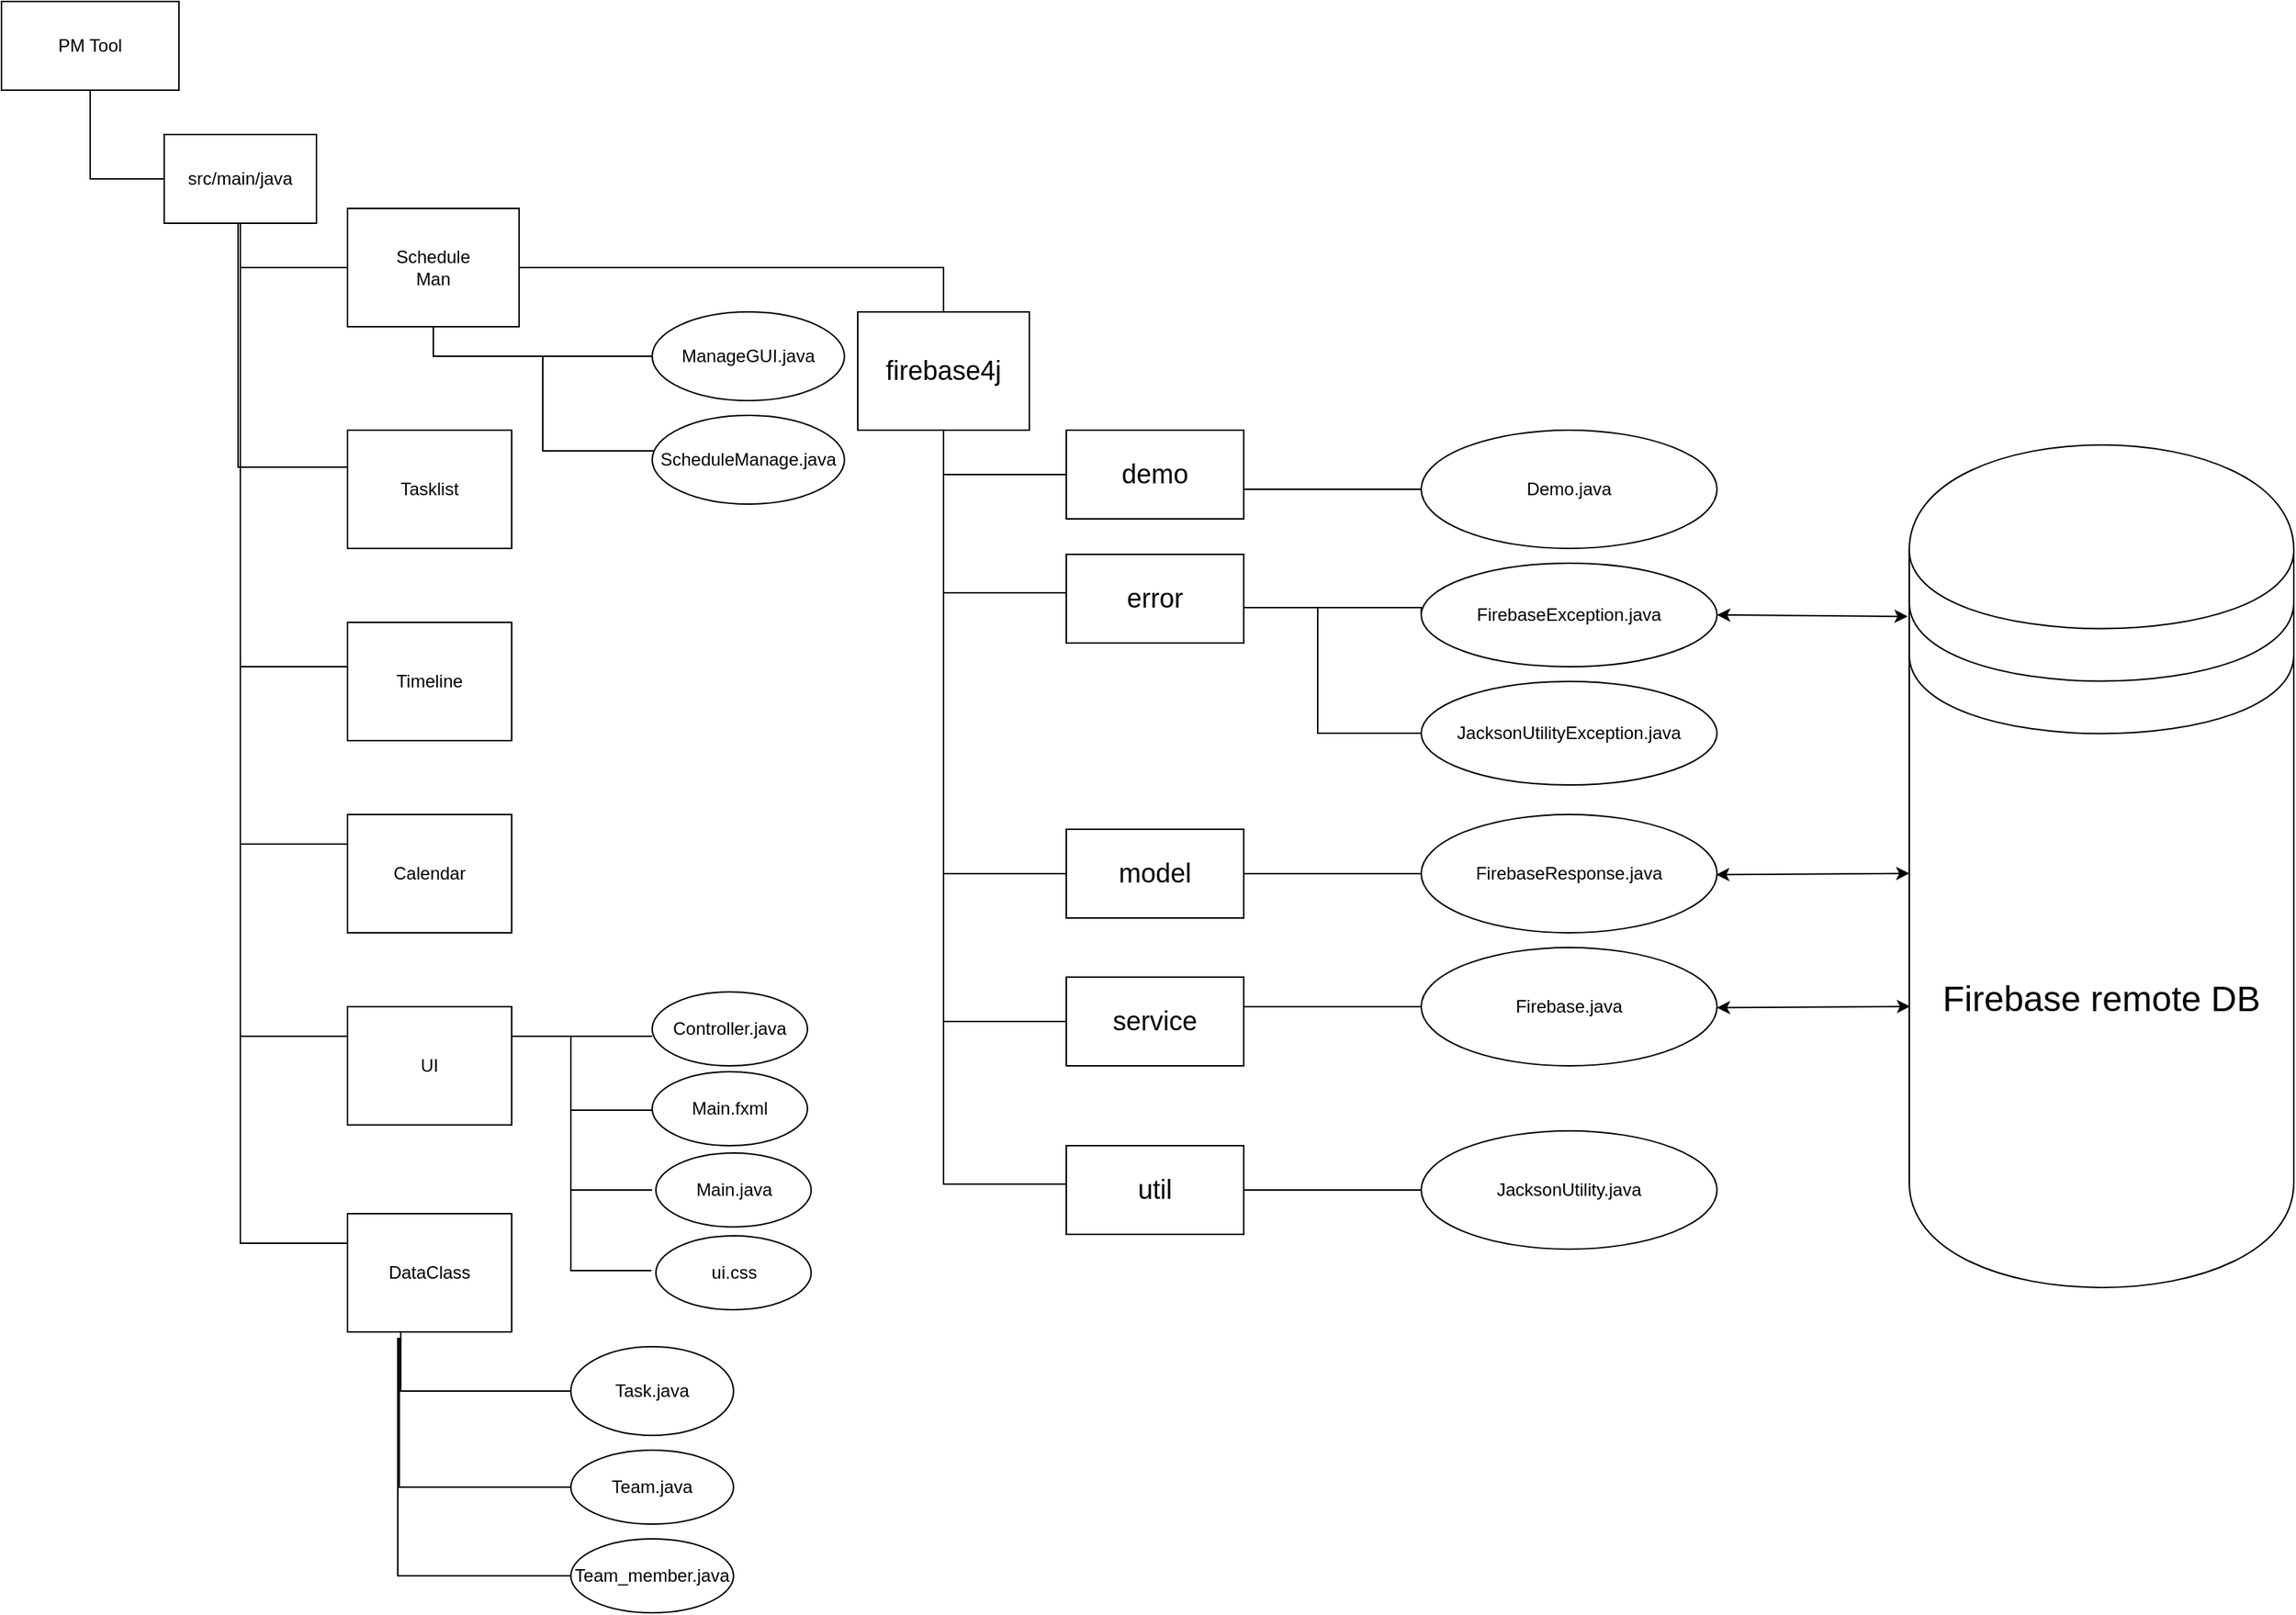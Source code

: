 <mxfile version="10.6.8" type="device"><diagram id="3vuWPXfmFvKKaQZAQbfF" name="Page-1"><mxGraphModel dx="648" dy="1559" grid="1" gridSize="10" guides="1" tooltips="1" connect="1" arrows="1" fold="1" page="1" pageScale="1" pageWidth="827" pageHeight="1169" math="0" shadow="0"><root><mxCell id="0"/><mxCell id="1" parent="0"/><UserObject label="PM Tool" treeRoot="1" id="nsJVP7CZzaW6RsE4HYYB-5"><mxCell style="whiteSpace=wrap;html=1;align=center;treeFolding=1;container=1;recursiveResize=0;" parent="1" vertex="1"><mxGeometry x="190" y="-250" width="120" height="60" as="geometry"/></mxCell></UserObject><mxCell id="nsJVP7CZzaW6RsE4HYYB-6" value="src/main/java" style="whiteSpace=wrap;html=1;align=center;verticalAlign=middle;container=1;recursiveResize=0;treeFolding=1;" parent="1" vertex="1"><mxGeometry x="300" y="-160" width="103" height="60" as="geometry"/></mxCell><mxCell id="nsJVP7CZzaW6RsE4HYYB-7" value="" style="edgeStyle=elbowEdgeStyle;elbow=vertical;startArrow=none;endArrow=none;rounded=0;exitX=0.5;exitY=1;exitDx=0;exitDy=0;" parent="1" source="nsJVP7CZzaW6RsE4HYYB-5" edge="1"><mxGeometry relative="1" as="geometry"><mxPoint x="310" y="80" as="sourcePoint"/><mxPoint x="300" y="-130" as="targetPoint"/><Array as="points"><mxPoint x="260" y="-130"/></Array></mxGeometry></mxCell><mxCell id="nsJVP7CZzaW6RsE4HYYB-8" value="Schedule&lt;br&gt;Man" style="whiteSpace=wrap;html=1;align=center;verticalAlign=middle;container=1;recursiveResize=0;treeFolding=1;" parent="1" vertex="1"><mxGeometry x="424" y="-110" width="116" height="80" as="geometry"/></mxCell><mxCell id="nsJVP7CZzaW6RsE4HYYB-9" value="" style="edgeStyle=elbowEdgeStyle;elbow=vertical;startArrow=none;endArrow=none;rounded=0;exitX=0.5;exitY=1;exitDx=0;exitDy=0;" parent="1" source="nsJVP7CZzaW6RsE4HYYB-6" edge="1"><mxGeometry relative="1" as="geometry"><mxPoint x="403" y="-160" as="sourcePoint"/><mxPoint x="424" y="-70" as="targetPoint"/><Array as="points"><mxPoint x="390" y="-70"/></Array></mxGeometry></mxCell><mxCell id="nsJVP7CZzaW6RsE4HYYB-10" value="Tasklist" style="whiteSpace=wrap;html=1;align=center;verticalAlign=middle;container=1;recursiveResize=0;treeFolding=1;" parent="1" vertex="1"><mxGeometry x="424" y="40" width="111" height="80" as="geometry"/></mxCell><mxCell id="nsJVP7CZzaW6RsE4HYYB-13" value="" style="edgeStyle=elbowEdgeStyle;elbow=vertical;startArrow=none;endArrow=none;rounded=0;entryX=0;entryY=0.5;entryDx=0;entryDy=0;" parent="1" target="nsJVP7CZzaW6RsE4HYYB-10" edge="1"><mxGeometry relative="1" as="geometry"><mxPoint x="350" y="-100" as="sourcePoint"/><mxPoint x="403" y="-10" as="targetPoint"/><Array as="points"><mxPoint x="360" y="65"/></Array></mxGeometry></mxCell><mxCell id="nsJVP7CZzaW6RsE4HYYB-19" value="Timeline" style="whiteSpace=wrap;html=1;align=center;verticalAlign=middle;container=1;recursiveResize=0;treeFolding=1;" parent="1" vertex="1"><mxGeometry x="424" y="170" width="111" height="80" as="geometry"/></mxCell><mxCell id="nsJVP7CZzaW6RsE4HYYB-20" value="Calendar" style="whiteSpace=wrap;html=1;align=center;verticalAlign=middle;container=1;recursiveResize=0;treeFolding=1;" parent="1" vertex="1"><mxGeometry x="424" y="300" width="111" height="80" as="geometry"/></mxCell><mxCell id="nsJVP7CZzaW6RsE4HYYB-21" value="UI" style="whiteSpace=wrap;html=1;align=center;verticalAlign=middle;container=1;recursiveResize=0;treeFolding=1;" parent="1" vertex="1"><mxGeometry x="424" y="430" width="111" height="80" as="geometry"/></mxCell><mxCell id="nsJVP7CZzaW6RsE4HYYB-22" value="" style="edgeStyle=elbowEdgeStyle;elbow=vertical;startArrow=none;endArrow=none;rounded=0;exitX=0.5;exitY=1;exitDx=0;exitDy=0;" parent="1" source="nsJVP7CZzaW6RsE4HYYB-6" edge="1"><mxGeometry relative="1" as="geometry"><mxPoint x="352" y="170" as="sourcePoint"/><mxPoint x="424" y="200" as="targetPoint"/><Array as="points"><mxPoint x="390" y="200"/></Array></mxGeometry></mxCell><mxCell id="nsJVP7CZzaW6RsE4HYYB-23" value="" style="edgeStyle=elbowEdgeStyle;elbow=vertical;startArrow=none;endArrow=none;rounded=0;exitX=0.5;exitY=1;exitDx=0;exitDy=0;" parent="1" source="nsJVP7CZzaW6RsE4HYYB-6" edge="1"><mxGeometry relative="1" as="geometry"><mxPoint x="352" y="290" as="sourcePoint"/><mxPoint x="424" y="320" as="targetPoint"/><Array as="points"><mxPoint x="390" y="320"/></Array></mxGeometry></mxCell><mxCell id="nsJVP7CZzaW6RsE4HYYB-24" value="" style="edgeStyle=elbowEdgeStyle;elbow=vertical;startArrow=none;endArrow=none;rounded=0;exitX=0.5;exitY=1;exitDx=0;exitDy=0;" parent="1" source="nsJVP7CZzaW6RsE4HYYB-6" edge="1"><mxGeometry relative="1" as="geometry"><mxPoint x="352" y="420" as="sourcePoint"/><mxPoint x="424" y="450" as="targetPoint"/><Array as="points"><mxPoint x="390" y="450"/></Array></mxGeometry></mxCell><mxCell id="nsJVP7CZzaW6RsE4HYYB-25" value="DataClass" style="whiteSpace=wrap;html=1;align=center;verticalAlign=middle;container=1;recursiveResize=0;treeFolding=1;" parent="1" vertex="1"><mxGeometry x="424" y="570" width="111" height="80" as="geometry"/></mxCell><mxCell id="nsJVP7CZzaW6RsE4HYYB-26" value="" style="edgeStyle=elbowEdgeStyle;elbow=vertical;startArrow=none;endArrow=none;rounded=0;exitX=0.5;exitY=1;exitDx=0;exitDy=0;" parent="1" source="nsJVP7CZzaW6RsE4HYYB-6" edge="1"><mxGeometry relative="1" as="geometry"><mxPoint x="352" y="40" as="sourcePoint"/><mxPoint x="424" y="590" as="targetPoint"/><Array as="points"><mxPoint x="390" y="590"/></Array></mxGeometry></mxCell><mxCell id="nsJVP7CZzaW6RsE4HYYB-28" value="Task.java" style="ellipse;whiteSpace=wrap;html=1;" parent="1" vertex="1"><mxGeometry x="575" y="660" width="110" height="60" as="geometry"/></mxCell><mxCell id="nsJVP7CZzaW6RsE4HYYB-32" value="" style="edgeStyle=elbowEdgeStyle;elbow=vertical;startArrow=none;endArrow=none;rounded=0;entryX=0;entryY=0.5;entryDx=0;entryDy=0;" parent="1" target="nsJVP7CZzaW6RsE4HYYB-28" edge="1"><mxGeometry relative="1" as="geometry"><mxPoint x="460" y="650" as="sourcePoint"/><mxPoint x="514" y="740" as="targetPoint"/><Array as="points"><mxPoint x="510" y="690"/></Array></mxGeometry></mxCell><mxCell id="nsJVP7CZzaW6RsE4HYYB-33" value="Team.java" style="ellipse;whiteSpace=wrap;html=1;" parent="1" vertex="1"><mxGeometry x="575" y="730" width="110" height="50" as="geometry"/></mxCell><mxCell id="nsJVP7CZzaW6RsE4HYYB-34" value="Team_member.java" style="ellipse;whiteSpace=wrap;html=1;" parent="1" vertex="1"><mxGeometry x="575" y="790" width="110" height="50" as="geometry"/></mxCell><mxCell id="nsJVP7CZzaW6RsE4HYYB-35" value="" style="edgeStyle=elbowEdgeStyle;elbow=vertical;startArrow=none;endArrow=none;rounded=0;entryX=0;entryY=0.5;entryDx=0;entryDy=0;exitX=0.315;exitY=1.048;exitDx=0;exitDy=0;exitPerimeter=0;" parent="1" source="nsJVP7CZzaW6RsE4HYYB-25" edge="1" target="nsJVP7CZzaW6RsE4HYYB-33"><mxGeometry relative="1" as="geometry"><mxPoint x="460" y="750" as="sourcePoint"/><mxPoint x="570" y="790" as="targetPoint"/><Array as="points"><mxPoint x="520" y="755"/><mxPoint x="510" y="790"/></Array></mxGeometry></mxCell><mxCell id="nsJVP7CZzaW6RsE4HYYB-36" value="" style="edgeStyle=elbowEdgeStyle;elbow=vertical;startArrow=none;endArrow=none;rounded=0;entryX=0;entryY=0.5;entryDx=0;entryDy=0;" parent="1" edge="1" target="nsJVP7CZzaW6RsE4HYYB-34"><mxGeometry relative="1" as="geometry"><mxPoint x="458" y="654" as="sourcePoint"/><mxPoint x="570" y="890" as="targetPoint"/><Array as="points"><mxPoint x="530" y="815"/><mxPoint x="460" y="890"/><mxPoint x="510" y="890"/></Array></mxGeometry></mxCell><mxCell id="wB_-wA12NGlzdoSS_hij-1" value="" style="edgeStyle=elbowEdgeStyle;elbow=vertical;startArrow=none;endArrow=none;rounded=0;entryX=0.5;entryY=0;entryDx=0;entryDy=0;exitX=1;exitY=0.5;exitDx=0;exitDy=0;" edge="1" parent="1" source="nsJVP7CZzaW6RsE4HYYB-8" target="wB_-wA12NGlzdoSS_hij-2"><mxGeometry relative="1" as="geometry"><mxPoint x="560" y="-70" as="sourcePoint"/><mxPoint x="825.5" y="-55" as="targetPoint"/><Array as="points"><mxPoint x="590" y="-70"/><mxPoint x="535.5" y="-65"/></Array></mxGeometry></mxCell><mxCell id="wB_-wA12NGlzdoSS_hij-2" value="&lt;font style=&quot;font-size: 18px&quot;&gt;firebase4j&lt;/font&gt;&lt;br&gt;" style="whiteSpace=wrap;html=1;align=center;verticalAlign=middle;container=1;recursiveResize=0;treeFolding=1;" vertex="1" parent="1"><mxGeometry x="769" y="-40" width="116" height="80" as="geometry"/></mxCell><mxCell id="wB_-wA12NGlzdoSS_hij-3" value="" style="edgeStyle=elbowEdgeStyle;elbow=vertical;startArrow=none;endArrow=none;rounded=0;exitX=0.5;exitY=1;exitDx=0;exitDy=0;" edge="1" parent="1" target="wB_-wA12NGlzdoSS_hij-4"><mxGeometry relative="1" as="geometry"><mxPoint x="827" y="40" as="sourcePoint"/><mxPoint x="899" y="70" as="targetPoint"/><Array as="points"><mxPoint x="865" y="70"/></Array></mxGeometry></mxCell><mxCell id="wB_-wA12NGlzdoSS_hij-4" value="&lt;font style=&quot;font-size: 18px&quot;&gt;demo&lt;/font&gt;" style="rounded=0;whiteSpace=wrap;html=1;" vertex="1" parent="1"><mxGeometry x="910" y="40" width="120" height="60" as="geometry"/></mxCell><mxCell id="wB_-wA12NGlzdoSS_hij-5" value="&lt;font style=&quot;font-size: 18px&quot;&gt;util&lt;/font&gt;" style="rounded=0;whiteSpace=wrap;html=1;" vertex="1" parent="1"><mxGeometry x="910" y="524" width="120" height="60" as="geometry"/></mxCell><mxCell id="wB_-wA12NGlzdoSS_hij-6" value="&lt;font style=&quot;font-size: 18px&quot;&gt;service&lt;/font&gt;" style="rounded=0;whiteSpace=wrap;html=1;" vertex="1" parent="1"><mxGeometry x="910" y="410" width="120" height="60" as="geometry"/></mxCell><mxCell id="wB_-wA12NGlzdoSS_hij-7" value="&lt;font style=&quot;font-size: 18px&quot;&gt;error&lt;/font&gt;" style="rounded=0;whiteSpace=wrap;html=1;" vertex="1" parent="1"><mxGeometry x="910" y="124" width="120" height="60" as="geometry"/></mxCell><mxCell id="wB_-wA12NGlzdoSS_hij-8" value="&lt;font style=&quot;font-size: 18px&quot;&gt;model&lt;/font&gt;" style="rounded=0;whiteSpace=wrap;html=1;" vertex="1" parent="1"><mxGeometry x="910" y="310" width="120" height="60" as="geometry"/></mxCell><mxCell id="wB_-wA12NGlzdoSS_hij-9" value="" style="edgeStyle=elbowEdgeStyle;elbow=vertical;startArrow=none;endArrow=none;rounded=0;exitX=0.5;exitY=1;exitDx=0;exitDy=0;" edge="1" parent="1"><mxGeometry relative="1" as="geometry"><mxPoint x="827" y="40" as="sourcePoint"/><mxPoint x="910" y="150" as="targetPoint"/><Array as="points"><mxPoint x="840" y="150"/></Array></mxGeometry></mxCell><mxCell id="wB_-wA12NGlzdoSS_hij-10" value="" style="edgeStyle=elbowEdgeStyle;elbow=vertical;startArrow=none;endArrow=none;rounded=0;exitX=0.5;exitY=1;exitDx=0;exitDy=0;" edge="1" parent="1"><mxGeometry relative="1" as="geometry"><mxPoint x="827" y="40" as="sourcePoint"/><mxPoint x="910" y="70" as="targetPoint"/><Array as="points"><mxPoint x="865" y="70"/></Array></mxGeometry></mxCell><mxCell id="wB_-wA12NGlzdoSS_hij-12" value="" style="edgeStyle=elbowEdgeStyle;elbow=vertical;startArrow=none;endArrow=none;rounded=0;exitX=0.5;exitY=1;exitDx=0;exitDy=0;" edge="1" parent="1" source="wB_-wA12NGlzdoSS_hij-2"><mxGeometry relative="1" as="geometry"><mxPoint x="827" y="127" as="sourcePoint"/><mxPoint x="910" y="340" as="targetPoint"/><Array as="points"><mxPoint x="870" y="340"/><mxPoint x="830" y="350"/><mxPoint x="840" y="237"/></Array></mxGeometry></mxCell><mxCell id="wB_-wA12NGlzdoSS_hij-13" value="" style="edgeStyle=elbowEdgeStyle;elbow=vertical;startArrow=none;endArrow=none;rounded=0;exitX=0.5;exitY=1;exitDx=0;exitDy=0;entryX=0;entryY=0.5;entryDx=0;entryDy=0;" edge="1" parent="1" source="wB_-wA12NGlzdoSS_hij-2" target="wB_-wA12NGlzdoSS_hij-6"><mxGeometry relative="1" as="geometry"><mxPoint x="830" y="124" as="sourcePoint"/><mxPoint x="913" y="440" as="targetPoint"/><Array as="points"><mxPoint x="850" y="440"/><mxPoint x="870" y="370"/><mxPoint x="843" y="321"/></Array></mxGeometry></mxCell><mxCell id="wB_-wA12NGlzdoSS_hij-14" value="" style="edgeStyle=elbowEdgeStyle;elbow=vertical;startArrow=none;endArrow=none;rounded=0;exitX=0.5;exitY=1;exitDx=0;exitDy=0;entryX=0;entryY=0.5;entryDx=0;entryDy=0;" edge="1" parent="1" source="wB_-wA12NGlzdoSS_hij-2" target="wB_-wA12NGlzdoSS_hij-5"><mxGeometry relative="1" as="geometry"><mxPoint x="827" y="210" as="sourcePoint"/><mxPoint x="870" y="407" as="targetPoint"/><Array as="points"><mxPoint x="890" y="550"/></Array></mxGeometry></mxCell><mxCell id="wB_-wA12NGlzdoSS_hij-15" value="Demo.java" style="ellipse;whiteSpace=wrap;html=1;" vertex="1" parent="1"><mxGeometry x="1150" y="40" width="200" height="80" as="geometry"/></mxCell><mxCell id="wB_-wA12NGlzdoSS_hij-16" value="" style="edgeStyle=elbowEdgeStyle;elbow=vertical;startArrow=none;endArrow=none;rounded=0;exitX=1;exitY=0.5;exitDx=0;exitDy=0;" edge="1" parent="1" source="wB_-wA12NGlzdoSS_hij-4"><mxGeometry relative="1" as="geometry"><mxPoint x="1067" y="50" as="sourcePoint"/><mxPoint x="1150" y="80" as="targetPoint"/><Array as="points"><mxPoint x="1105" y="80"/></Array></mxGeometry></mxCell><mxCell id="wB_-wA12NGlzdoSS_hij-17" value="FirebaseException.java" style="ellipse;whiteSpace=wrap;html=1;" vertex="1" parent="1"><mxGeometry x="1150" y="130" width="200" height="70" as="geometry"/></mxCell><mxCell id="wB_-wA12NGlzdoSS_hij-18" value="JacksonUtilityException.java" style="ellipse;whiteSpace=wrap;html=1;" vertex="1" parent="1"><mxGeometry x="1150" y="210" width="200" height="70" as="geometry"/></mxCell><mxCell id="wB_-wA12NGlzdoSS_hij-19" value="" style="edgeStyle=elbowEdgeStyle;elbow=vertical;startArrow=none;endArrow=none;rounded=0;entryX=0;entryY=0.5;entryDx=0;entryDy=0;" edge="1" parent="1" target="wB_-wA12NGlzdoSS_hij-17"><mxGeometry relative="1" as="geometry"><mxPoint x="1030" y="154" as="sourcePoint"/><mxPoint x="1150" y="154" as="targetPoint"/><Array as="points"><mxPoint x="1110" y="160"/><mxPoint x="1090" y="165"/><mxPoint x="1110" y="154"/><mxPoint x="1105" y="158.5"/></Array></mxGeometry></mxCell><mxCell id="wB_-wA12NGlzdoSS_hij-20" value="" style="edgeStyle=elbowEdgeStyle;elbow=vertical;startArrow=none;endArrow=none;rounded=0;entryX=0;entryY=0.5;entryDx=0;entryDy=0;" edge="1" parent="1" target="wB_-wA12NGlzdoSS_hij-18"><mxGeometry relative="1" as="geometry"><mxPoint x="1080" y="160" as="sourcePoint"/><mxPoint x="1150" y="260" as="targetPoint"/><Array as="points"><mxPoint x="1090" y="245"/><mxPoint x="1080" y="160"/><mxPoint x="1080" y="245"/></Array></mxGeometry></mxCell><mxCell id="wB_-wA12NGlzdoSS_hij-21" value="" style="edgeStyle=elbowEdgeStyle;elbow=vertical;startArrow=none;endArrow=none;rounded=0;exitX=1;exitY=0.5;exitDx=0;exitDy=0;entryX=0;entryY=0.5;entryDx=0;entryDy=0;" edge="1" parent="1" source="wB_-wA12NGlzdoSS_hij-8" target="wB_-wA12NGlzdoSS_hij-22"><mxGeometry relative="1" as="geometry"><mxPoint x="1060" y="330" as="sourcePoint"/><mxPoint x="1140" y="336" as="targetPoint"/><Array as="points"/></mxGeometry></mxCell><mxCell id="wB_-wA12NGlzdoSS_hij-22" value="FirebaseResponse.java" style="ellipse;whiteSpace=wrap;html=1;" vertex="1" parent="1"><mxGeometry x="1150" y="300" width="200" height="80" as="geometry"/></mxCell><mxCell id="wB_-wA12NGlzdoSS_hij-26" value="" style="edgeStyle=elbowEdgeStyle;elbow=vertical;startArrow=none;endArrow=none;rounded=0;exitX=1;exitY=0.5;exitDx=0;exitDy=0;entryX=0;entryY=0.5;entryDx=0;entryDy=0;" edge="1" parent="1" target="wB_-wA12NGlzdoSS_hij-27"><mxGeometry relative="1" as="geometry"><mxPoint x="1030" y="430" as="sourcePoint"/><mxPoint x="1140" y="426" as="targetPoint"/><Array as="points"/></mxGeometry></mxCell><mxCell id="wB_-wA12NGlzdoSS_hij-27" value="Firebase.java" style="ellipse;whiteSpace=wrap;html=1;" vertex="1" parent="1"><mxGeometry x="1150" y="390" width="200" height="80" as="geometry"/></mxCell><mxCell id="wB_-wA12NGlzdoSS_hij-28" value="" style="edgeStyle=elbowEdgeStyle;elbow=vertical;startArrow=none;endArrow=none;rounded=0;exitX=1;exitY=0.5;exitDx=0;exitDy=0;entryX=0;entryY=0.5;entryDx=0;entryDy=0;" edge="1" parent="1" target="wB_-wA12NGlzdoSS_hij-29"><mxGeometry relative="1" as="geometry"><mxPoint x="1030" y="554" as="sourcePoint"/><mxPoint x="1140" y="550" as="targetPoint"/><Array as="points"/></mxGeometry></mxCell><mxCell id="wB_-wA12NGlzdoSS_hij-29" value="JacksonUtility.java" style="ellipse;whiteSpace=wrap;html=1;" vertex="1" parent="1"><mxGeometry x="1150" y="514" width="200" height="80" as="geometry"/></mxCell><mxCell id="wB_-wA12NGlzdoSS_hij-30" value="" style="edgeStyle=elbowEdgeStyle;elbow=vertical;startArrow=none;endArrow=none;rounded=0;exitX=0.5;exitY=1;exitDx=0;exitDy=0;entryX=0;entryY=0.5;entryDx=0;entryDy=0;" edge="1" parent="1" source="nsJVP7CZzaW6RsE4HYYB-8" target="wB_-wA12NGlzdoSS_hij-32"><mxGeometry relative="1" as="geometry"><mxPoint x="479.5" as="sourcePoint"/><mxPoint x="610" as="targetPoint"/><Array as="points"><mxPoint x="610" y="-10"/><mxPoint x="540"/><mxPoint x="600" y="30"/><mxPoint x="620" y="30"/><mxPoint x="620" y="30"/><mxPoint x="517.5" y="30"/></Array></mxGeometry></mxCell><mxCell id="wB_-wA12NGlzdoSS_hij-32" value="ManageGUI.java" style="ellipse;whiteSpace=wrap;html=1;" vertex="1" parent="1"><mxGeometry x="630" y="-40" width="130" height="60" as="geometry"/></mxCell><mxCell id="wB_-wA12NGlzdoSS_hij-34" value="" style="edgeStyle=elbowEdgeStyle;elbow=vertical;startArrow=none;endArrow=none;rounded=0;entryX=0.013;entryY=0.406;entryDx=0;entryDy=0;entryPerimeter=0;" edge="1" parent="1" target="wB_-wA12NGlzdoSS_hij-35"><mxGeometry relative="1" as="geometry"><mxPoint x="556" y="-10" as="sourcePoint"/><mxPoint x="630" y="54" as="targetPoint"/><Array as="points"><mxPoint x="600" y="54"/><mxPoint x="600" y="70"/><mxPoint x="674" y="85"/><mxPoint x="694" y="85"/><mxPoint x="694" y="85"/><mxPoint x="591.5" y="85"/></Array></mxGeometry></mxCell><mxCell id="wB_-wA12NGlzdoSS_hij-35" value="ScheduleManage.java" style="ellipse;whiteSpace=wrap;html=1;" vertex="1" parent="1"><mxGeometry x="630" y="30" width="130" height="60" as="geometry"/></mxCell><mxCell id="wB_-wA12NGlzdoSS_hij-39" value="" style="edgeStyle=elbowEdgeStyle;elbow=vertical;startArrow=none;endArrow=none;rounded=0;" edge="1" parent="1"><mxGeometry relative="1" as="geometry"><mxPoint x="535" y="450" as="sourcePoint"/><mxPoint x="630" y="450" as="targetPoint"/><Array as="points"><mxPoint x="590" y="450"/></Array></mxGeometry></mxCell><mxCell id="wB_-wA12NGlzdoSS_hij-40" value="Controller.java" style="ellipse;whiteSpace=wrap;html=1;" vertex="1" parent="1"><mxGeometry x="630" y="420" width="105" height="50" as="geometry"/></mxCell><mxCell id="wB_-wA12NGlzdoSS_hij-41" value="" style="edgeStyle=elbowEdgeStyle;elbow=vertical;startArrow=none;endArrow=none;rounded=0;" edge="1" parent="1"><mxGeometry relative="1" as="geometry"><mxPoint x="575" y="450" as="sourcePoint"/><mxPoint x="630" y="500" as="targetPoint"/><Array as="points"><mxPoint x="630" y="500"/></Array></mxGeometry></mxCell><mxCell id="wB_-wA12NGlzdoSS_hij-42" value="Main.fxml" style="ellipse;whiteSpace=wrap;html=1;" vertex="1" parent="1"><mxGeometry x="630" y="474" width="105" height="50" as="geometry"/></mxCell><mxCell id="wB_-wA12NGlzdoSS_hij-43" value="Main.java" style="ellipse;whiteSpace=wrap;html=1;" vertex="1" parent="1"><mxGeometry x="632.5" y="529" width="105" height="50" as="geometry"/></mxCell><mxCell id="wB_-wA12NGlzdoSS_hij-44" value="ui.css&lt;br&gt;" style="ellipse;whiteSpace=wrap;html=1;" vertex="1" parent="1"><mxGeometry x="632.5" y="585" width="105" height="50" as="geometry"/></mxCell><mxCell id="wB_-wA12NGlzdoSS_hij-45" value="" style="edgeStyle=elbowEdgeStyle;elbow=vertical;startArrow=none;endArrow=none;rounded=0;" edge="1" parent="1"><mxGeometry relative="1" as="geometry"><mxPoint x="575" y="450" as="sourcePoint"/><mxPoint x="630" y="554" as="targetPoint"/><Array as="points"><mxPoint x="630" y="554"/></Array></mxGeometry></mxCell><mxCell id="wB_-wA12NGlzdoSS_hij-46" value="" style="edgeStyle=elbowEdgeStyle;elbow=vertical;startArrow=none;endArrow=none;rounded=0;" edge="1" parent="1"><mxGeometry relative="1" as="geometry"><mxPoint x="575" y="449.5" as="sourcePoint"/><mxPoint x="629.5" y="608.5" as="targetPoint"/><Array as="points"><mxPoint x="629.5" y="608.5"/></Array></mxGeometry></mxCell><mxCell id="wB_-wA12NGlzdoSS_hij-47" value="&lt;font style=&quot;font-size: 24px&quot;&gt;Firebase remote DB&lt;/font&gt;" style="shape=datastore;whiteSpace=wrap;html=1;" vertex="1" parent="1"><mxGeometry x="1480" y="50" width="260" height="570" as="geometry"/></mxCell><mxCell id="wB_-wA12NGlzdoSS_hij-48" value="" style="endArrow=classic;startArrow=classic;html=1;exitX=1;exitY=0.5;exitDx=0;exitDy=0;" edge="1" parent="1" source="wB_-wA12NGlzdoSS_hij-17"><mxGeometry width="50" height="50" relative="1" as="geometry"><mxPoint x="1390" y="179" as="sourcePoint"/><mxPoint x="1479" y="166" as="targetPoint"/></mxGeometry></mxCell><mxCell id="wB_-wA12NGlzdoSS_hij-50" value="" style="endArrow=classic;startArrow=classic;html=1;exitX=1;exitY=0.5;exitDx=0;exitDy=0;entryX=0.004;entryY=0.286;entryDx=0;entryDy=0;entryPerimeter=0;" edge="1" parent="1"><mxGeometry width="50" height="50" relative="1" as="geometry"><mxPoint x="1349.333" y="340.667" as="sourcePoint"/><mxPoint x="1480.167" y="339.833" as="targetPoint"/></mxGeometry></mxCell><mxCell id="wB_-wA12NGlzdoSS_hij-51" value="" style="endArrow=classic;startArrow=classic;html=1;exitX=1;exitY=0.5;exitDx=0;exitDy=0;entryX=0.004;entryY=0.286;entryDx=0;entryDy=0;entryPerimeter=0;" edge="1" parent="1"><mxGeometry width="50" height="50" relative="1" as="geometry"><mxPoint x="1349.833" y="430.667" as="sourcePoint"/><mxPoint x="1480.667" y="429.833" as="targetPoint"/></mxGeometry></mxCell></root></mxGraphModel></diagram></mxfile>
